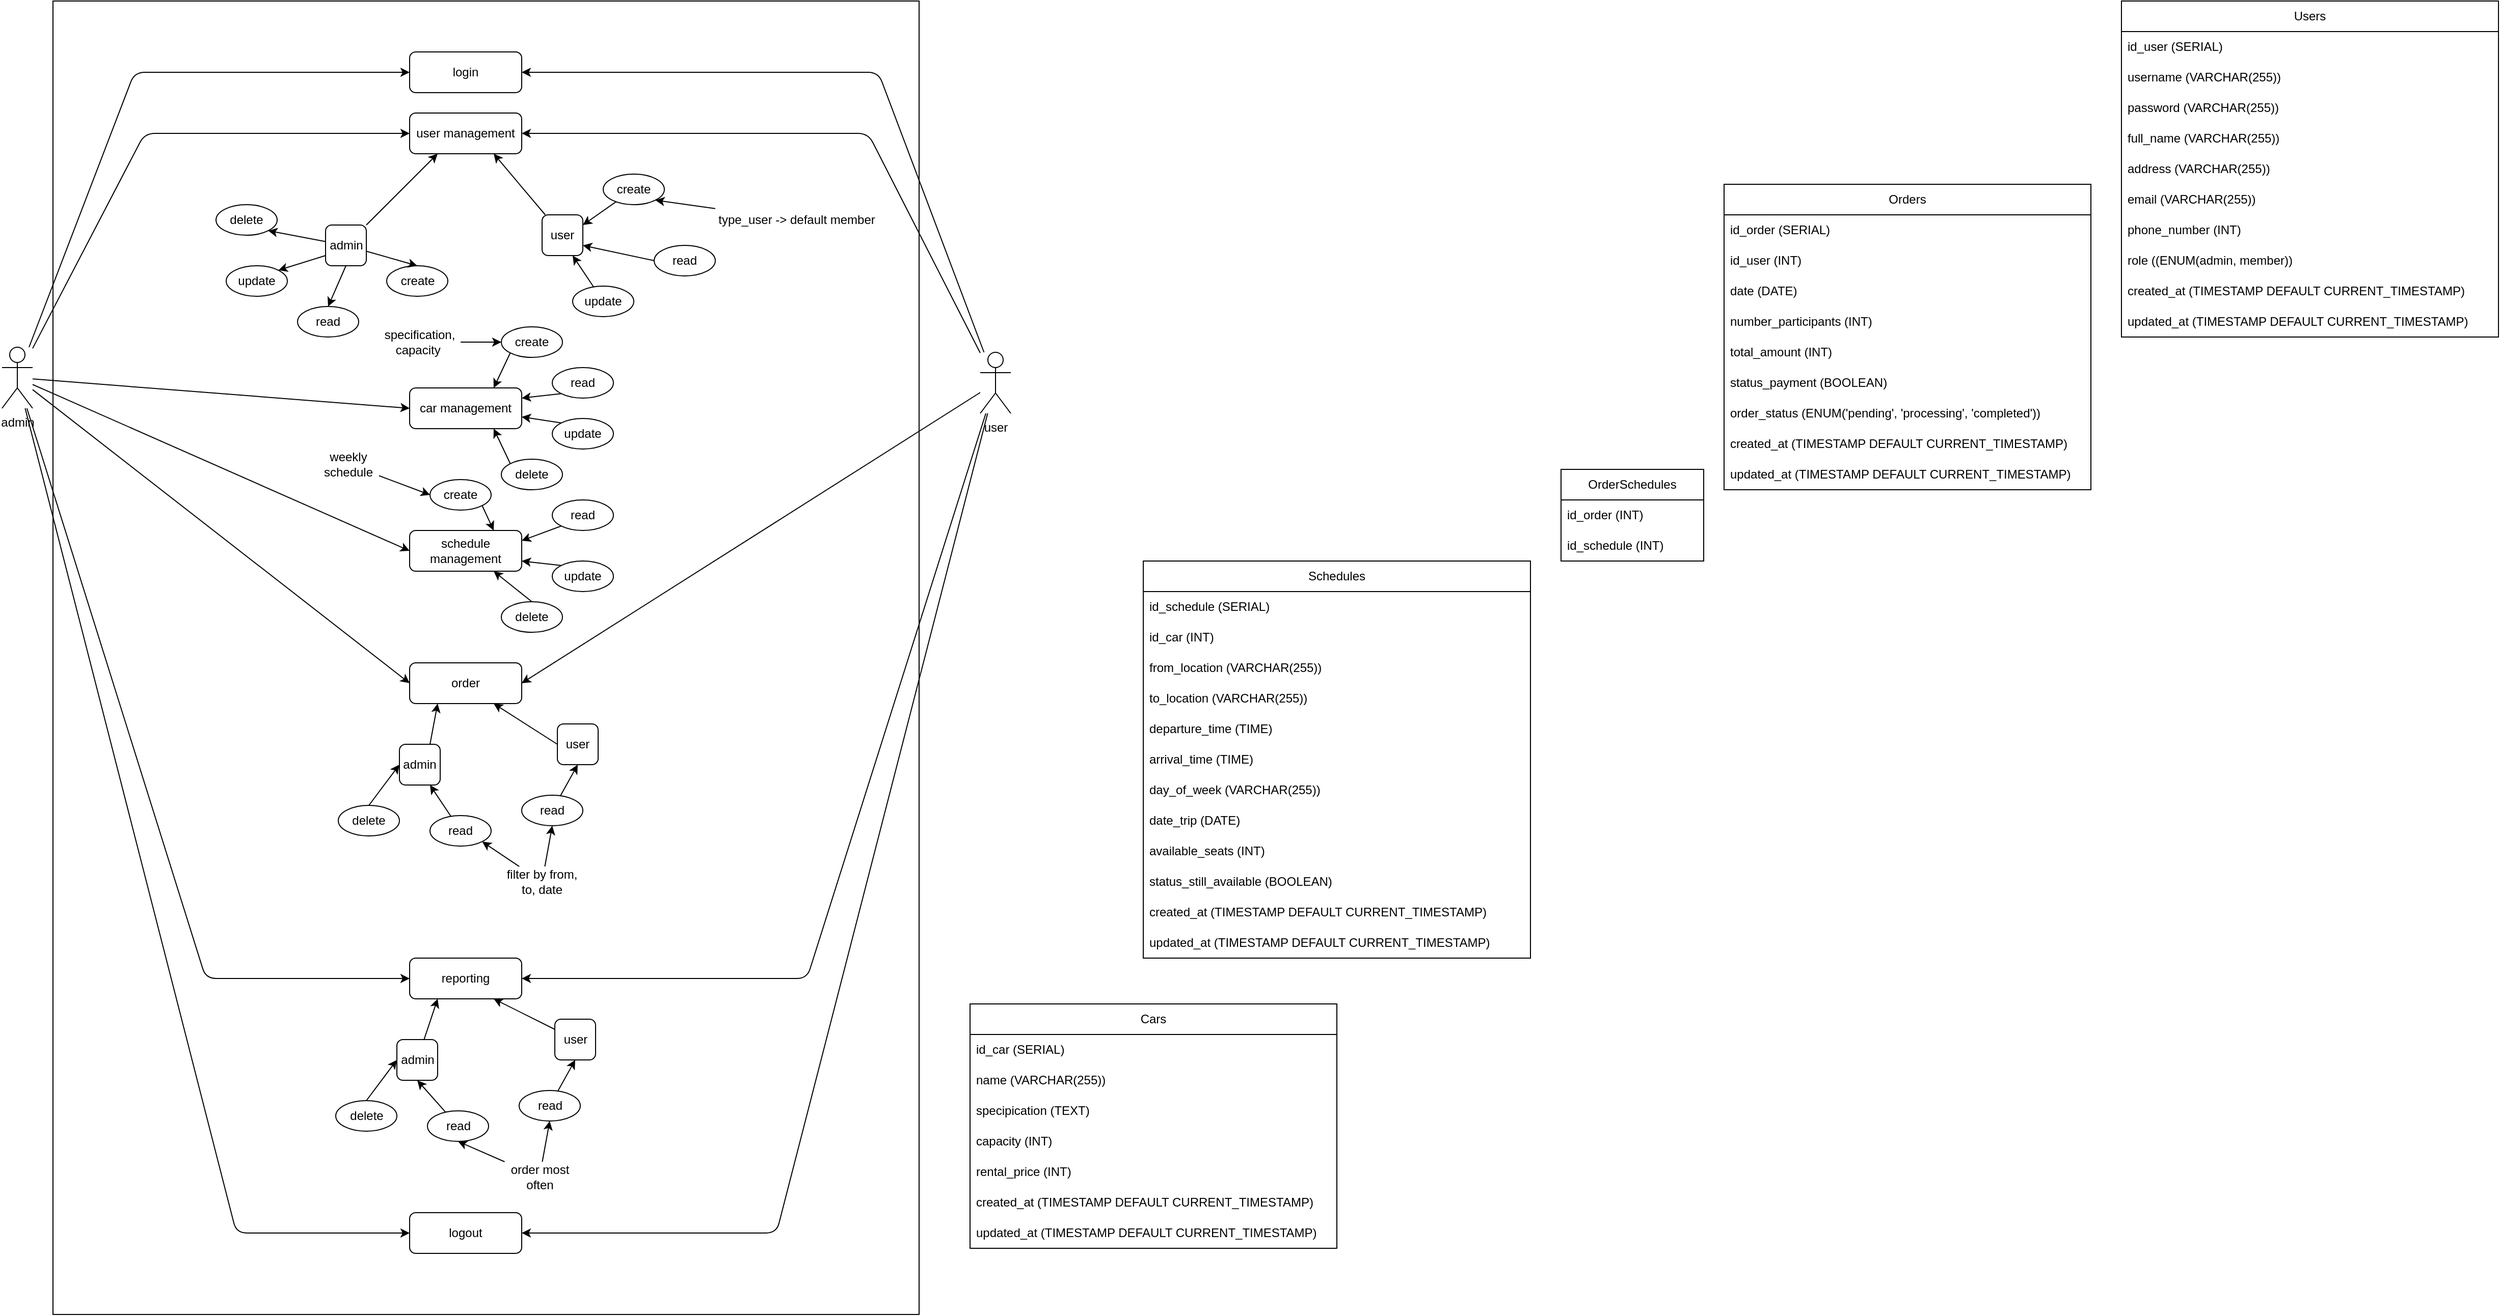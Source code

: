 <mxfile>
    <diagram id="LXMG-gYED9gNs9EiV-Px" name="Page-1">
        <mxGraphModel dx="3227" dy="257" grid="1" gridSize="10" guides="1" tooltips="1" connect="1" arrows="1" fold="1" page="1" pageScale="1" pageWidth="850" pageHeight="1100" math="0" shadow="0">
            <root>
                <mxCell id="0"/>
                <mxCell id="1" parent="0"/>
                <mxCell id="162" value="" style="rounded=0;whiteSpace=wrap;html=1;" parent="1" vertex="1">
                    <mxGeometry x="-750" y="1150" width="850" height="1290" as="geometry"/>
                </mxCell>
                <mxCell id="38" style="edgeStyle=none;html=1;entryX=0;entryY=0.5;entryDx=0;entryDy=0;" parent="1" source="4" target="7" edge="1">
                    <mxGeometry relative="1" as="geometry">
                        <Array as="points">
                            <mxPoint x="-670" y="1220"/>
                        </Array>
                    </mxGeometry>
                </mxCell>
                <mxCell id="40" style="edgeStyle=none;html=1;entryX=0;entryY=0.5;entryDx=0;entryDy=0;" parent="1" source="4" target="8" edge="1">
                    <mxGeometry relative="1" as="geometry">
                        <Array as="points">
                            <mxPoint x="-660" y="1280"/>
                        </Array>
                    </mxGeometry>
                </mxCell>
                <mxCell id="41" style="edgeStyle=none;html=1;entryX=0;entryY=0.5;entryDx=0;entryDy=0;" parent="1" source="4" target="9" edge="1">
                    <mxGeometry relative="1" as="geometry"/>
                </mxCell>
                <mxCell id="44" style="edgeStyle=none;html=1;entryX=0;entryY=0.5;entryDx=0;entryDy=0;" parent="1" source="4" target="10" edge="1">
                    <mxGeometry relative="1" as="geometry"/>
                </mxCell>
                <mxCell id="45" style="edgeStyle=none;html=1;entryX=0;entryY=0.5;entryDx=0;entryDy=0;" parent="1" source="4" target="11" edge="1">
                    <mxGeometry relative="1" as="geometry"/>
                </mxCell>
                <mxCell id="46" style="edgeStyle=none;html=1;entryX=0;entryY=0.5;entryDx=0;entryDy=0;" parent="1" source="4" target="12" edge="1">
                    <mxGeometry relative="1" as="geometry">
                        <Array as="points">
                            <mxPoint x="-600" y="2110"/>
                        </Array>
                    </mxGeometry>
                </mxCell>
                <mxCell id="47" style="edgeStyle=none;html=1;entryX=0;entryY=0.5;entryDx=0;entryDy=0;" parent="1" source="4" target="42" edge="1">
                    <mxGeometry relative="1" as="geometry">
                        <Array as="points">
                            <mxPoint x="-570" y="2360"/>
                        </Array>
                    </mxGeometry>
                </mxCell>
                <mxCell id="4" value="admin" style="shape=umlActor;verticalLabelPosition=bottom;verticalAlign=top;html=1;outlineConnect=0;" parent="1" vertex="1">
                    <mxGeometry x="-800" y="1490" width="30" height="60" as="geometry"/>
                </mxCell>
                <mxCell id="39" style="edgeStyle=none;html=1;entryX=1;entryY=0.5;entryDx=0;entryDy=0;" parent="1" source="5" target="7" edge="1">
                    <mxGeometry relative="1" as="geometry">
                        <Array as="points">
                            <mxPoint x="60" y="1220"/>
                            <mxPoint x="40" y="1220"/>
                        </Array>
                    </mxGeometry>
                </mxCell>
                <mxCell id="43" style="edgeStyle=none;html=1;entryX=1;entryY=0.5;entryDx=0;entryDy=0;" parent="1" source="5" target="42" edge="1">
                    <mxGeometry relative="1" as="geometry">
                        <Array as="points">
                            <mxPoint x="-40" y="2360"/>
                        </Array>
                    </mxGeometry>
                </mxCell>
                <mxCell id="48" style="edgeStyle=none;html=1;entryX=1;entryY=0.5;entryDx=0;entryDy=0;" parent="1" source="5" target="11" edge="1">
                    <mxGeometry relative="1" as="geometry"/>
                </mxCell>
                <mxCell id="92" style="edgeStyle=none;html=1;entryX=1;entryY=0.5;entryDx=0;entryDy=0;" parent="1" source="5" target="8" edge="1">
                    <mxGeometry relative="1" as="geometry">
                        <Array as="points">
                            <mxPoint x="50" y="1280"/>
                        </Array>
                    </mxGeometry>
                </mxCell>
                <mxCell id="105" style="edgeStyle=none;html=1;entryX=1;entryY=0.5;entryDx=0;entryDy=0;" parent="1" source="5" target="12" edge="1">
                    <mxGeometry relative="1" as="geometry">
                        <Array as="points">
                            <mxPoint x="-10" y="2110"/>
                        </Array>
                    </mxGeometry>
                </mxCell>
                <mxCell id="5" value="user" style="shape=umlActor;verticalLabelPosition=bottom;verticalAlign=top;html=1;outlineConnect=0;" parent="1" vertex="1">
                    <mxGeometry x="160" y="1495" width="30" height="60" as="geometry"/>
                </mxCell>
                <mxCell id="7" value="login" style="rounded=1;whiteSpace=wrap;html=1;" parent="1" vertex="1">
                    <mxGeometry x="-400" y="1200" width="110" height="40" as="geometry"/>
                </mxCell>
                <mxCell id="8" value="user management" style="rounded=1;whiteSpace=wrap;html=1;" parent="1" vertex="1">
                    <mxGeometry x="-400" y="1260" width="110" height="40" as="geometry"/>
                </mxCell>
                <mxCell id="9" value="car management" style="rounded=1;whiteSpace=wrap;html=1;" parent="1" vertex="1">
                    <mxGeometry x="-400" y="1530" width="110" height="40" as="geometry"/>
                </mxCell>
                <mxCell id="10" value="schedule management" style="rounded=1;whiteSpace=wrap;html=1;" parent="1" vertex="1">
                    <mxGeometry x="-400" y="1670" width="110" height="40" as="geometry"/>
                </mxCell>
                <mxCell id="11" value="order" style="rounded=1;whiteSpace=wrap;html=1;" parent="1" vertex="1">
                    <mxGeometry x="-400" y="1800" width="110" height="40" as="geometry"/>
                </mxCell>
                <mxCell id="12" value="reporting" style="rounded=1;whiteSpace=wrap;html=1;" parent="1" vertex="1">
                    <mxGeometry x="-400" y="2090" width="110" height="40" as="geometry"/>
                </mxCell>
                <mxCell id="16" value="create" style="ellipse;whiteSpace=wrap;html=1;" parent="1" vertex="1">
                    <mxGeometry x="-422.5" y="1410" width="60" height="30" as="geometry"/>
                </mxCell>
                <mxCell id="154" style="edgeStyle=none;html=1;exitX=0;exitY=0.5;exitDx=0;exitDy=0;entryX=1;entryY=0.75;entryDx=0;entryDy=0;" parent="1" source="20" target="75" edge="1">
                    <mxGeometry relative="1" as="geometry"/>
                </mxCell>
                <mxCell id="20" value="read" style="ellipse;whiteSpace=wrap;html=1;" parent="1" vertex="1">
                    <mxGeometry x="-160" y="1390" width="60" height="30" as="geometry"/>
                </mxCell>
                <mxCell id="155" style="edgeStyle=none;html=1;entryX=0.75;entryY=1;entryDx=0;entryDy=0;" parent="1" source="21" target="75" edge="1">
                    <mxGeometry relative="1" as="geometry"/>
                </mxCell>
                <mxCell id="21" value="update" style="ellipse;whiteSpace=wrap;html=1;" parent="1" vertex="1">
                    <mxGeometry x="-240" y="1430" width="60" height="30" as="geometry"/>
                </mxCell>
                <mxCell id="42" value="logout" style="rounded=1;whiteSpace=wrap;html=1;" parent="1" vertex="1">
                    <mxGeometry x="-400" y="2340" width="110" height="40" as="geometry"/>
                </mxCell>
                <mxCell id="54" style="edgeStyle=none;html=1;exitX=0;exitY=1;exitDx=0;exitDy=0;entryX=0.75;entryY=0;entryDx=0;entryDy=0;" parent="1" source="49" target="9" edge="1">
                    <mxGeometry relative="1" as="geometry"/>
                </mxCell>
                <mxCell id="49" value="create" style="ellipse;whiteSpace=wrap;html=1;" parent="1" vertex="1">
                    <mxGeometry x="-310" y="1470" width="60" height="30" as="geometry"/>
                </mxCell>
                <mxCell id="56" style="edgeStyle=none;html=1;exitX=0;exitY=1;exitDx=0;exitDy=0;entryX=1;entryY=0.25;entryDx=0;entryDy=0;" parent="1" source="50" target="9" edge="1">
                    <mxGeometry relative="1" as="geometry"/>
                </mxCell>
                <mxCell id="50" value="read" style="ellipse;whiteSpace=wrap;html=1;" parent="1" vertex="1">
                    <mxGeometry x="-260" y="1510" width="60" height="30" as="geometry"/>
                </mxCell>
                <mxCell id="57" style="edgeStyle=none;html=1;exitX=0;exitY=0;exitDx=0;exitDy=0;" parent="1" source="51" target="9" edge="1">
                    <mxGeometry relative="1" as="geometry"/>
                </mxCell>
                <mxCell id="51" value="update" style="ellipse;whiteSpace=wrap;html=1;" parent="1" vertex="1">
                    <mxGeometry x="-260" y="1560" width="60" height="30" as="geometry"/>
                </mxCell>
                <mxCell id="55" style="edgeStyle=none;html=1;exitX=0;exitY=0;exitDx=0;exitDy=0;entryX=0.75;entryY=1;entryDx=0;entryDy=0;" parent="1" source="52" target="9" edge="1">
                    <mxGeometry relative="1" as="geometry"/>
                </mxCell>
                <mxCell id="52" value="delete" style="ellipse;whiteSpace=wrap;html=1;" parent="1" vertex="1">
                    <mxGeometry x="-310" y="1600" width="60" height="30" as="geometry"/>
                </mxCell>
                <mxCell id="63" style="edgeStyle=none;html=1;exitX=1;exitY=1;exitDx=0;exitDy=0;entryX=0.75;entryY=0;entryDx=0;entryDy=0;" parent="1" source="59" target="10" edge="1">
                    <mxGeometry relative="1" as="geometry"/>
                </mxCell>
                <mxCell id="59" value="create" style="ellipse;whiteSpace=wrap;html=1;" parent="1" vertex="1">
                    <mxGeometry x="-380" y="1620" width="60" height="30" as="geometry"/>
                </mxCell>
                <mxCell id="64" style="edgeStyle=none;html=1;exitX=0;exitY=1;exitDx=0;exitDy=0;entryX=1;entryY=0.25;entryDx=0;entryDy=0;" parent="1" source="60" target="10" edge="1">
                    <mxGeometry relative="1" as="geometry"/>
                </mxCell>
                <mxCell id="60" value="read" style="ellipse;whiteSpace=wrap;html=1;" parent="1" vertex="1">
                    <mxGeometry x="-260" y="1640" width="60" height="30" as="geometry"/>
                </mxCell>
                <mxCell id="65" style="edgeStyle=none;html=1;exitX=0;exitY=0;exitDx=0;exitDy=0;entryX=1;entryY=0.75;entryDx=0;entryDy=0;" parent="1" source="61" target="10" edge="1">
                    <mxGeometry relative="1" as="geometry"/>
                </mxCell>
                <mxCell id="61" value="update" style="ellipse;whiteSpace=wrap;html=1;" parent="1" vertex="1">
                    <mxGeometry x="-260" y="1700" width="60" height="30" as="geometry"/>
                </mxCell>
                <mxCell id="66" style="edgeStyle=none;html=1;exitX=0.5;exitY=0;exitDx=0;exitDy=0;entryX=0.75;entryY=1;entryDx=0;entryDy=0;" parent="1" source="62" target="10" edge="1">
                    <mxGeometry relative="1" as="geometry"/>
                </mxCell>
                <mxCell id="62" value="delete" style="ellipse;whiteSpace=wrap;html=1;" parent="1" vertex="1">
                    <mxGeometry x="-310" y="1740" width="60" height="30" as="geometry"/>
                </mxCell>
                <mxCell id="122" style="edgeStyle=none;html=1;entryX=0.75;entryY=1;entryDx=0;entryDy=0;" parent="1" source="68" target="117" edge="1">
                    <mxGeometry relative="1" as="geometry"/>
                </mxCell>
                <mxCell id="68" value="read" style="ellipse;whiteSpace=wrap;html=1;" parent="1" vertex="1">
                    <mxGeometry x="-380" y="1950" width="60" height="30" as="geometry"/>
                </mxCell>
                <mxCell id="123" style="edgeStyle=none;html=1;exitX=0.5;exitY=0;exitDx=0;exitDy=0;entryX=0;entryY=0.5;entryDx=0;entryDy=0;" parent="1" source="70" target="117" edge="1">
                    <mxGeometry relative="1" as="geometry"/>
                </mxCell>
                <mxCell id="70" value="delete" style="ellipse;whiteSpace=wrap;html=1;" parent="1" vertex="1">
                    <mxGeometry x="-470" y="1940" width="60" height="30" as="geometry"/>
                </mxCell>
                <mxCell id="152" style="edgeStyle=none;html=1;entryX=0.75;entryY=1;entryDx=0;entryDy=0;" parent="1" source="75" target="8" edge="1">
                    <mxGeometry relative="1" as="geometry"/>
                </mxCell>
                <mxCell id="75" value="user" style="rounded=1;whiteSpace=wrap;html=1;" parent="1" vertex="1">
                    <mxGeometry x="-270" y="1360" width="40" height="40" as="geometry"/>
                </mxCell>
                <mxCell id="157" style="edgeStyle=none;html=1;entryX=0.25;entryY=1;entryDx=0;entryDy=0;" parent="1" source="78" target="8" edge="1">
                    <mxGeometry relative="1" as="geometry"/>
                </mxCell>
                <mxCell id="158" style="edgeStyle=none;html=1;entryX=1;entryY=1;entryDx=0;entryDy=0;" parent="1" source="78" target="84" edge="1">
                    <mxGeometry relative="1" as="geometry"/>
                </mxCell>
                <mxCell id="159" style="edgeStyle=none;html=1;exitX=0;exitY=0.75;exitDx=0;exitDy=0;entryX=1;entryY=0;entryDx=0;entryDy=0;" parent="1" source="78" target="83" edge="1">
                    <mxGeometry relative="1" as="geometry"/>
                </mxCell>
                <mxCell id="160" style="edgeStyle=none;html=1;exitX=0.5;exitY=1;exitDx=0;exitDy=0;entryX=0.5;entryY=0;entryDx=0;entryDy=0;" parent="1" source="78" target="82" edge="1">
                    <mxGeometry relative="1" as="geometry"/>
                </mxCell>
                <mxCell id="161" style="edgeStyle=none;html=1;entryX=0.5;entryY=0;entryDx=0;entryDy=0;" parent="1" source="78" target="16" edge="1">
                    <mxGeometry relative="1" as="geometry"/>
                </mxCell>
                <mxCell id="78" value="admin" style="rounded=1;whiteSpace=wrap;html=1;" parent="1" vertex="1">
                    <mxGeometry x="-482.5" y="1370" width="40" height="40" as="geometry"/>
                </mxCell>
                <mxCell id="82" value="read" style="ellipse;whiteSpace=wrap;html=1;" parent="1" vertex="1">
                    <mxGeometry x="-510" y="1450" width="60" height="30" as="geometry"/>
                </mxCell>
                <mxCell id="83" value="update" style="ellipse;whiteSpace=wrap;html=1;" parent="1" vertex="1">
                    <mxGeometry x="-580" y="1410" width="60" height="30" as="geometry"/>
                </mxCell>
                <mxCell id="84" value="delete" style="ellipse;whiteSpace=wrap;html=1;" parent="1" vertex="1">
                    <mxGeometry x="-590" y="1350" width="60" height="30" as="geometry"/>
                </mxCell>
                <mxCell id="113" style="edgeStyle=none;html=1;entryX=0;entryY=0.5;entryDx=0;entryDy=0;" parent="1" source="112" target="49" edge="1">
                    <mxGeometry relative="1" as="geometry"/>
                </mxCell>
                <mxCell id="112" value="specification, capacity&amp;nbsp;" style="text;html=1;strokeColor=none;fillColor=none;align=center;verticalAlign=middle;whiteSpace=wrap;rounded=0;" parent="1" vertex="1">
                    <mxGeometry x="-430" y="1470" width="80" height="30" as="geometry"/>
                </mxCell>
                <mxCell id="115" style="edgeStyle=none;html=1;entryX=0;entryY=0.5;entryDx=0;entryDy=0;" parent="1" source="114" target="59" edge="1">
                    <mxGeometry relative="1" as="geometry"/>
                </mxCell>
                <mxCell id="114" value="weekly schedule" style="text;html=1;strokeColor=none;fillColor=none;align=center;verticalAlign=middle;whiteSpace=wrap;rounded=0;" parent="1" vertex="1">
                    <mxGeometry x="-490" y="1590" width="60" height="30" as="geometry"/>
                </mxCell>
                <mxCell id="119" style="edgeStyle=none;html=1;exitX=0;exitY=0.5;exitDx=0;exitDy=0;entryX=0.75;entryY=1;entryDx=0;entryDy=0;" parent="1" source="116" target="11" edge="1">
                    <mxGeometry relative="1" as="geometry"/>
                </mxCell>
                <mxCell id="116" value="user" style="rounded=1;whiteSpace=wrap;html=1;" parent="1" vertex="1">
                    <mxGeometry x="-255" y="1860" width="40" height="40" as="geometry"/>
                </mxCell>
                <mxCell id="118" style="edgeStyle=none;html=1;exitX=0.75;exitY=0;exitDx=0;exitDy=0;entryX=0.25;entryY=1;entryDx=0;entryDy=0;" parent="1" source="117" target="11" edge="1">
                    <mxGeometry relative="1" as="geometry"/>
                </mxCell>
                <mxCell id="117" value="admin" style="rounded=1;whiteSpace=wrap;html=1;" parent="1" vertex="1">
                    <mxGeometry x="-410" y="1880" width="40" height="40" as="geometry"/>
                </mxCell>
                <mxCell id="121" style="edgeStyle=none;html=1;entryX=0.5;entryY=1;entryDx=0;entryDy=0;" parent="1" source="120" target="116" edge="1">
                    <mxGeometry relative="1" as="geometry"/>
                </mxCell>
                <mxCell id="120" value="read" style="ellipse;whiteSpace=wrap;html=1;" parent="1" vertex="1">
                    <mxGeometry x="-290" y="1930" width="60" height="30" as="geometry"/>
                </mxCell>
                <mxCell id="126" style="edgeStyle=none;html=1;entryX=0.5;entryY=1;entryDx=0;entryDy=0;" parent="1" source="124" target="120" edge="1">
                    <mxGeometry relative="1" as="geometry"/>
                </mxCell>
                <mxCell id="127" style="edgeStyle=none;html=1;entryX=1;entryY=1;entryDx=0;entryDy=0;" parent="1" source="124" target="68" edge="1">
                    <mxGeometry relative="1" as="geometry"/>
                </mxCell>
                <mxCell id="124" value="filter by from, to, date" style="text;html=1;strokeColor=none;fillColor=none;align=center;verticalAlign=middle;whiteSpace=wrap;rounded=0;" parent="1" vertex="1">
                    <mxGeometry x="-310" y="2000" width="80" height="30" as="geometry"/>
                </mxCell>
                <mxCell id="147" style="edgeStyle=none;html=1;entryX=0.5;entryY=1;entryDx=0;entryDy=0;" parent="1" source="135" target="138" edge="1">
                    <mxGeometry relative="1" as="geometry"/>
                </mxCell>
                <mxCell id="135" value="read" style="ellipse;whiteSpace=wrap;html=1;" parent="1" vertex="1">
                    <mxGeometry x="-382.5" y="2240" width="60" height="30" as="geometry"/>
                </mxCell>
                <mxCell id="146" style="edgeStyle=none;html=1;exitX=0.5;exitY=0;exitDx=0;exitDy=0;entryX=0;entryY=0.5;entryDx=0;entryDy=0;" parent="1" source="136" target="138" edge="1">
                    <mxGeometry relative="1" as="geometry"/>
                </mxCell>
                <mxCell id="136" value="delete" style="ellipse;whiteSpace=wrap;html=1;" parent="1" vertex="1">
                    <mxGeometry x="-472.5" y="2230" width="60" height="30" as="geometry"/>
                </mxCell>
                <mxCell id="142" style="edgeStyle=none;html=1;entryX=0.75;entryY=1;entryDx=0;entryDy=0;" parent="1" source="137" target="12" edge="1">
                    <mxGeometry relative="1" as="geometry"/>
                </mxCell>
                <mxCell id="137" value="user" style="rounded=1;whiteSpace=wrap;html=1;" parent="1" vertex="1">
                    <mxGeometry x="-257.5" y="2150" width="40" height="40" as="geometry"/>
                </mxCell>
                <mxCell id="141" style="edgeStyle=none;html=1;entryX=0.25;entryY=1;entryDx=0;entryDy=0;" parent="1" source="138" target="12" edge="1">
                    <mxGeometry relative="1" as="geometry"/>
                </mxCell>
                <mxCell id="138" value="admin" style="rounded=1;whiteSpace=wrap;html=1;" parent="1" vertex="1">
                    <mxGeometry x="-412.5" y="2170" width="40" height="40" as="geometry"/>
                </mxCell>
                <mxCell id="143" style="edgeStyle=none;html=1;entryX=0.5;entryY=1;entryDx=0;entryDy=0;" parent="1" source="139" target="137" edge="1">
                    <mxGeometry relative="1" as="geometry"/>
                </mxCell>
                <mxCell id="139" value="read" style="ellipse;whiteSpace=wrap;html=1;" parent="1" vertex="1">
                    <mxGeometry x="-292.5" y="2220" width="60" height="30" as="geometry"/>
                </mxCell>
                <mxCell id="144" style="edgeStyle=none;html=1;entryX=0.5;entryY=1;entryDx=0;entryDy=0;" parent="1" source="140" target="139" edge="1">
                    <mxGeometry relative="1" as="geometry"/>
                </mxCell>
                <mxCell id="145" style="edgeStyle=none;html=1;entryX=0.5;entryY=1;entryDx=0;entryDy=0;" parent="1" source="140" target="135" edge="1">
                    <mxGeometry relative="1" as="geometry"/>
                </mxCell>
                <mxCell id="140" value="order most often" style="text;html=1;strokeColor=none;fillColor=none;align=center;verticalAlign=middle;whiteSpace=wrap;rounded=0;" parent="1" vertex="1">
                    <mxGeometry x="-312.5" y="2290" width="80" height="30" as="geometry"/>
                </mxCell>
                <mxCell id="153" style="edgeStyle=none;html=1;entryX=1;entryY=0.25;entryDx=0;entryDy=0;" parent="1" source="148" target="75" edge="1">
                    <mxGeometry relative="1" as="geometry"/>
                </mxCell>
                <mxCell id="148" value="create" style="ellipse;whiteSpace=wrap;html=1;" parent="1" vertex="1">
                    <mxGeometry x="-210" y="1320" width="60" height="30" as="geometry"/>
                </mxCell>
                <mxCell id="156" style="edgeStyle=none;html=1;entryX=1;entryY=1;entryDx=0;entryDy=0;" parent="1" source="149" target="148" edge="1">
                    <mxGeometry relative="1" as="geometry"/>
                </mxCell>
                <mxCell id="149" value="type_user -&amp;gt; default member" style="text;html=1;strokeColor=none;fillColor=none;align=center;verticalAlign=middle;whiteSpace=wrap;rounded=0;" parent="1" vertex="1">
                    <mxGeometry x="-100" y="1350" width="160" height="30" as="geometry"/>
                </mxCell>
                <mxCell id="163" value="Users" style="swimlane;fontStyle=0;childLayout=stackLayout;horizontal=1;startSize=30;horizontalStack=0;resizeParent=1;resizeParentMax=0;resizeLast=0;collapsible=1;marginBottom=0;whiteSpace=wrap;html=1;" parent="1" vertex="1">
                    <mxGeometry x="1280" y="1150" width="370" height="330" as="geometry"/>
                </mxCell>
                <mxCell id="164" value="id_user (SERIAL)" style="text;strokeColor=none;fillColor=none;align=left;verticalAlign=middle;spacingLeft=4;spacingRight=4;overflow=hidden;points=[[0,0.5],[1,0.5]];portConstraint=eastwest;rotatable=0;whiteSpace=wrap;html=1;" parent="163" vertex="1">
                    <mxGeometry y="30" width="370" height="30" as="geometry"/>
                </mxCell>
                <mxCell id="165" value="username (VARCHAR(255))" style="text;strokeColor=none;fillColor=none;align=left;verticalAlign=middle;spacingLeft=4;spacingRight=4;overflow=hidden;points=[[0,0.5],[1,0.5]];portConstraint=eastwest;rotatable=0;whiteSpace=wrap;html=1;" parent="163" vertex="1">
                    <mxGeometry y="60" width="370" height="30" as="geometry"/>
                </mxCell>
                <mxCell id="166" value="password (VARCHAR(255))" style="text;strokeColor=none;fillColor=none;align=left;verticalAlign=middle;spacingLeft=4;spacingRight=4;overflow=hidden;points=[[0,0.5],[1,0.5]];portConstraint=eastwest;rotatable=0;whiteSpace=wrap;html=1;" parent="163" vertex="1">
                    <mxGeometry y="90" width="370" height="30" as="geometry"/>
                </mxCell>
                <mxCell id="187" value="full_name (VARCHAR(255))" style="text;strokeColor=none;fillColor=none;align=left;verticalAlign=middle;spacingLeft=4;spacingRight=4;overflow=hidden;points=[[0,0.5],[1,0.5]];portConstraint=eastwest;rotatable=0;whiteSpace=wrap;html=1;" parent="163" vertex="1">
                    <mxGeometry y="120" width="370" height="30" as="geometry"/>
                </mxCell>
                <mxCell id="188" value="address (VARCHAR(255))" style="text;strokeColor=none;fillColor=none;align=left;verticalAlign=middle;spacingLeft=4;spacingRight=4;overflow=hidden;points=[[0,0.5],[1,0.5]];portConstraint=eastwest;rotatable=0;whiteSpace=wrap;html=1;" parent="163" vertex="1">
                    <mxGeometry y="150" width="370" height="30" as="geometry"/>
                </mxCell>
                <mxCell id="195" value="email (VARCHAR(255))" style="text;strokeColor=none;fillColor=none;align=left;verticalAlign=middle;spacingLeft=4;spacingRight=4;overflow=hidden;points=[[0,0.5],[1,0.5]];portConstraint=eastwest;rotatable=0;whiteSpace=wrap;html=1;" parent="163" vertex="1">
                    <mxGeometry y="180" width="370" height="30" as="geometry"/>
                </mxCell>
                <mxCell id="189" value="phone_number (INT)" style="text;strokeColor=none;fillColor=none;align=left;verticalAlign=middle;spacingLeft=4;spacingRight=4;overflow=hidden;points=[[0,0.5],[1,0.5]];portConstraint=eastwest;rotatable=0;whiteSpace=wrap;html=1;" parent="163" vertex="1">
                    <mxGeometry y="210" width="370" height="30" as="geometry"/>
                </mxCell>
                <mxCell id="168" value="role ((ENUM(admin, member))" style="text;strokeColor=none;fillColor=none;align=left;verticalAlign=middle;spacingLeft=4;spacingRight=4;overflow=hidden;points=[[0,0.5],[1,0.5]];portConstraint=eastwest;rotatable=0;whiteSpace=wrap;html=1;" parent="163" vertex="1">
                    <mxGeometry y="240" width="370" height="30" as="geometry"/>
                </mxCell>
                <mxCell id="196" value="created_at (TIMESTAMP DEFAULT CURRENT_TIMESTAMP)" style="text;strokeColor=none;fillColor=none;align=left;verticalAlign=middle;spacingLeft=4;spacingRight=4;overflow=hidden;points=[[0,0.5],[1,0.5]];portConstraint=eastwest;rotatable=0;whiteSpace=wrap;html=1;" parent="163" vertex="1">
                    <mxGeometry y="270" width="370" height="30" as="geometry"/>
                </mxCell>
                <mxCell id="206" value="updated_at (TIMESTAMP DEFAULT CURRENT_TIMESTAMP)" style="text;strokeColor=none;fillColor=none;align=left;verticalAlign=middle;spacingLeft=4;spacingRight=4;overflow=hidden;points=[[0,0.5],[1,0.5]];portConstraint=eastwest;rotatable=0;whiteSpace=wrap;html=1;" parent="163" vertex="1">
                    <mxGeometry y="300" width="370" height="30" as="geometry"/>
                </mxCell>
                <mxCell id="169" value="Cars" style="swimlane;fontStyle=0;childLayout=stackLayout;horizontal=1;startSize=30;horizontalStack=0;resizeParent=1;resizeParentMax=0;resizeLast=0;collapsible=1;marginBottom=0;whiteSpace=wrap;html=1;" parent="1" vertex="1">
                    <mxGeometry x="150" y="2135" width="360" height="240" as="geometry"/>
                </mxCell>
                <mxCell id="170" value="id_car (SERIAL)" style="text;strokeColor=none;fillColor=none;align=left;verticalAlign=middle;spacingLeft=4;spacingRight=4;overflow=hidden;points=[[0,0.5],[1,0.5]];portConstraint=eastwest;rotatable=0;whiteSpace=wrap;html=1;" parent="169" vertex="1">
                    <mxGeometry y="30" width="360" height="30" as="geometry"/>
                </mxCell>
                <mxCell id="171" value="name (VARCHAR(255))" style="text;strokeColor=none;fillColor=none;align=left;verticalAlign=middle;spacingLeft=4;spacingRight=4;overflow=hidden;points=[[0,0.5],[1,0.5]];portConstraint=eastwest;rotatable=0;whiteSpace=wrap;html=1;" parent="169" vertex="1">
                    <mxGeometry y="60" width="360" height="30" as="geometry"/>
                </mxCell>
                <mxCell id="172" value="specipication (TEXT)" style="text;strokeColor=none;fillColor=none;align=left;verticalAlign=middle;spacingLeft=4;spacingRight=4;overflow=hidden;points=[[0,0.5],[1,0.5]];portConstraint=eastwest;rotatable=0;whiteSpace=wrap;html=1;" parent="169" vertex="1">
                    <mxGeometry y="90" width="360" height="30" as="geometry"/>
                </mxCell>
                <mxCell id="173" value="capacity (INT)" style="text;strokeColor=none;fillColor=none;align=left;verticalAlign=middle;spacingLeft=4;spacingRight=4;overflow=hidden;points=[[0,0.5],[1,0.5]];portConstraint=eastwest;rotatable=0;whiteSpace=wrap;html=1;" parent="169" vertex="1">
                    <mxGeometry y="120" width="360" height="30" as="geometry"/>
                </mxCell>
                <mxCell id="190" value="rental_price (INT)" style="text;strokeColor=none;fillColor=none;align=left;verticalAlign=middle;spacingLeft=4;spacingRight=4;overflow=hidden;points=[[0,0.5],[1,0.5]];portConstraint=eastwest;rotatable=0;whiteSpace=wrap;html=1;" parent="169" vertex="1">
                    <mxGeometry y="150" width="360" height="30" as="geometry"/>
                </mxCell>
                <mxCell id="204" value="created_at (TIMESTAMP DEFAULT CURRENT_TIMESTAMP)" style="text;strokeColor=none;fillColor=none;align=left;verticalAlign=middle;spacingLeft=4;spacingRight=4;overflow=hidden;points=[[0,0.5],[1,0.5]];portConstraint=eastwest;rotatable=0;whiteSpace=wrap;html=1;" parent="169" vertex="1">
                    <mxGeometry y="180" width="360" height="30" as="geometry"/>
                </mxCell>
                <mxCell id="205" value="updated_at (TIMESTAMP DEFAULT CURRENT_TIMESTAMP)" style="text;strokeColor=none;fillColor=none;align=left;verticalAlign=middle;spacingLeft=4;spacingRight=4;overflow=hidden;points=[[0,0.5],[1,0.5]];portConstraint=eastwest;rotatable=0;whiteSpace=wrap;html=1;" parent="169" vertex="1">
                    <mxGeometry y="210" width="360" height="30" as="geometry"/>
                </mxCell>
                <mxCell id="174" value="Schedules" style="swimlane;fontStyle=0;childLayout=stackLayout;horizontal=1;startSize=30;horizontalStack=0;resizeParent=1;resizeParentMax=0;resizeLast=0;collapsible=1;marginBottom=0;whiteSpace=wrap;html=1;" parent="1" vertex="1">
                    <mxGeometry x="320" y="1700" width="380" height="390" as="geometry"/>
                </mxCell>
                <mxCell id="175" value="id_schedule (SERIAL)" style="text;strokeColor=none;fillColor=none;align=left;verticalAlign=middle;spacingLeft=4;spacingRight=4;overflow=hidden;points=[[0,0.5],[1,0.5]];portConstraint=eastwest;rotatable=0;whiteSpace=wrap;html=1;" parent="174" vertex="1">
                    <mxGeometry y="30" width="380" height="30" as="geometry"/>
                </mxCell>
                <mxCell id="176" value="id_car (INT)" style="text;strokeColor=none;fillColor=none;align=left;verticalAlign=middle;spacingLeft=4;spacingRight=4;overflow=hidden;points=[[0,0.5],[1,0.5]];portConstraint=eastwest;rotatable=0;whiteSpace=wrap;html=1;" parent="174" vertex="1">
                    <mxGeometry y="60" width="380" height="30" as="geometry"/>
                </mxCell>
                <mxCell id="177" value="from_location (VARCHAR(255))" style="text;strokeColor=none;fillColor=none;align=left;verticalAlign=middle;spacingLeft=4;spacingRight=4;overflow=hidden;points=[[0,0.5],[1,0.5]];portConstraint=eastwest;rotatable=0;whiteSpace=wrap;html=1;" parent="174" vertex="1">
                    <mxGeometry y="90" width="380" height="30" as="geometry"/>
                </mxCell>
                <mxCell id="178" value="to_location (VARCHAR(255))" style="text;strokeColor=none;fillColor=none;align=left;verticalAlign=middle;spacingLeft=4;spacingRight=4;overflow=hidden;points=[[0,0.5],[1,0.5]];portConstraint=eastwest;rotatable=0;whiteSpace=wrap;html=1;" parent="174" vertex="1">
                    <mxGeometry y="120" width="380" height="30" as="geometry"/>
                </mxCell>
                <mxCell id="179" value="departure_time (TIME)" style="text;strokeColor=none;fillColor=none;align=left;verticalAlign=middle;spacingLeft=4;spacingRight=4;overflow=hidden;points=[[0,0.5],[1,0.5]];portConstraint=eastwest;rotatable=0;whiteSpace=wrap;html=1;" parent="174" vertex="1">
                    <mxGeometry y="150" width="380" height="30" as="geometry"/>
                </mxCell>
                <mxCell id="180" value="arrival_time (TIME)" style="text;strokeColor=none;fillColor=none;align=left;verticalAlign=middle;spacingLeft=4;spacingRight=4;overflow=hidden;points=[[0,0.5],[1,0.5]];portConstraint=eastwest;rotatable=0;whiteSpace=wrap;html=1;" parent="174" vertex="1">
                    <mxGeometry y="180" width="380" height="30" as="geometry"/>
                </mxCell>
                <mxCell id="181" value="day_of_week (VARCHAR(255))" style="text;strokeColor=none;fillColor=none;align=left;verticalAlign=middle;spacingLeft=4;spacingRight=4;overflow=hidden;points=[[0,0.5],[1,0.5]];portConstraint=eastwest;rotatable=0;whiteSpace=wrap;html=1;" parent="174" vertex="1">
                    <mxGeometry y="210" width="380" height="30" as="geometry"/>
                </mxCell>
                <mxCell id="193" value="date_trip (DATE)" style="text;strokeColor=none;fillColor=none;align=left;verticalAlign=middle;spacingLeft=4;spacingRight=4;overflow=hidden;points=[[0,0.5],[1,0.5]];portConstraint=eastwest;rotatable=0;whiteSpace=wrap;html=1;" parent="174" vertex="1">
                    <mxGeometry y="240" width="380" height="30" as="geometry"/>
                </mxCell>
                <mxCell id="199" value="available_seats (INT)" style="text;strokeColor=none;fillColor=none;align=left;verticalAlign=middle;spacingLeft=4;spacingRight=4;overflow=hidden;points=[[0,0.5],[1,0.5]];portConstraint=eastwest;rotatable=0;whiteSpace=wrap;html=1;" parent="174" vertex="1">
                    <mxGeometry y="270" width="380" height="30" as="geometry"/>
                </mxCell>
                <mxCell id="191" value="status_still_available (BOOLEAN)" style="text;strokeColor=none;fillColor=none;align=left;verticalAlign=middle;spacingLeft=4;spacingRight=4;overflow=hidden;points=[[0,0.5],[1,0.5]];portConstraint=eastwest;rotatable=0;whiteSpace=wrap;html=1;" parent="174" vertex="1">
                    <mxGeometry y="300" width="380" height="30" as="geometry"/>
                </mxCell>
                <mxCell id="207" value="created_at (TIMESTAMP DEFAULT CURRENT_TIMESTAMP)" style="text;strokeColor=none;fillColor=none;align=left;verticalAlign=middle;spacingLeft=4;spacingRight=4;overflow=hidden;points=[[0,0.5],[1,0.5]];portConstraint=eastwest;rotatable=0;whiteSpace=wrap;html=1;" parent="174" vertex="1">
                    <mxGeometry y="330" width="380" height="30" as="geometry"/>
                </mxCell>
                <mxCell id="208" value="updated_at (TIMESTAMP DEFAULT CURRENT_TIMESTAMP)" style="text;strokeColor=none;fillColor=none;align=left;verticalAlign=middle;spacingLeft=4;spacingRight=4;overflow=hidden;points=[[0,0.5],[1,0.5]];portConstraint=eastwest;rotatable=0;whiteSpace=wrap;html=1;" parent="174" vertex="1">
                    <mxGeometry y="360" width="380" height="30" as="geometry"/>
                </mxCell>
                <mxCell id="182" value="Orders" style="swimlane;fontStyle=0;childLayout=stackLayout;horizontal=1;startSize=30;horizontalStack=0;resizeParent=1;resizeParentMax=0;resizeLast=0;collapsible=1;marginBottom=0;whiteSpace=wrap;html=1;" parent="1" vertex="1">
                    <mxGeometry x="890" y="1330" width="360" height="300" as="geometry"/>
                </mxCell>
                <mxCell id="183" value="id_order (SERIAL)" style="text;strokeColor=none;fillColor=none;align=left;verticalAlign=middle;spacingLeft=4;spacingRight=4;overflow=hidden;points=[[0,0.5],[1,0.5]];portConstraint=eastwest;rotatable=0;whiteSpace=wrap;html=1;" parent="182" vertex="1">
                    <mxGeometry y="30" width="360" height="30" as="geometry"/>
                </mxCell>
                <mxCell id="184" value="id_user (INT)" style="text;strokeColor=none;fillColor=none;align=left;verticalAlign=middle;spacingLeft=4;spacingRight=4;overflow=hidden;points=[[0,0.5],[1,0.5]];portConstraint=eastwest;rotatable=0;whiteSpace=wrap;html=1;" parent="182" vertex="1">
                    <mxGeometry y="60" width="360" height="30" as="geometry"/>
                </mxCell>
                <mxCell id="186" value="date (DATE)" style="text;strokeColor=none;fillColor=none;align=left;verticalAlign=middle;spacingLeft=4;spacingRight=4;overflow=hidden;points=[[0,0.5],[1,0.5]];portConstraint=eastwest;rotatable=0;whiteSpace=wrap;html=1;" parent="182" vertex="1">
                    <mxGeometry y="90" width="360" height="30" as="geometry"/>
                </mxCell>
                <mxCell id="194" value="number_participants (INT)" style="text;strokeColor=none;fillColor=none;align=left;verticalAlign=middle;spacingLeft=4;spacingRight=4;overflow=hidden;points=[[0,0.5],[1,0.5]];portConstraint=eastwest;rotatable=0;whiteSpace=wrap;html=1;" parent="182" vertex="1">
                    <mxGeometry y="120" width="360" height="30" as="geometry"/>
                </mxCell>
                <mxCell id="197" value="total_amount (INT)" style="text;strokeColor=none;fillColor=none;align=left;verticalAlign=middle;spacingLeft=4;spacingRight=4;overflow=hidden;points=[[0,0.5],[1,0.5]];portConstraint=eastwest;rotatable=0;whiteSpace=wrap;html=1;" parent="182" vertex="1">
                    <mxGeometry y="150" width="360" height="30" as="geometry"/>
                </mxCell>
                <mxCell id="192" value="status_payment (BOOLEAN)" style="text;strokeColor=none;fillColor=none;align=left;verticalAlign=middle;spacingLeft=4;spacingRight=4;overflow=hidden;points=[[0,0.5],[1,0.5]];portConstraint=eastwest;rotatable=0;whiteSpace=wrap;html=1;" parent="182" vertex="1">
                    <mxGeometry y="180" width="360" height="30" as="geometry"/>
                </mxCell>
                <mxCell id="198" value="order_status (ENUM('pending', 'processing', 'completed'))" style="text;strokeColor=none;fillColor=none;align=left;verticalAlign=middle;spacingLeft=4;spacingRight=4;overflow=hidden;points=[[0,0.5],[1,0.5]];portConstraint=eastwest;rotatable=0;whiteSpace=wrap;html=1;" parent="182" vertex="1">
                    <mxGeometry y="210" width="360" height="30" as="geometry"/>
                </mxCell>
                <mxCell id="209" value="created_at (TIMESTAMP DEFAULT CURRENT_TIMESTAMP)" style="text;strokeColor=none;fillColor=none;align=left;verticalAlign=middle;spacingLeft=4;spacingRight=4;overflow=hidden;points=[[0,0.5],[1,0.5]];portConstraint=eastwest;rotatable=0;whiteSpace=wrap;html=1;" parent="182" vertex="1">
                    <mxGeometry y="240" width="360" height="30" as="geometry"/>
                </mxCell>
                <mxCell id="210" value="updated_at (TIMESTAMP DEFAULT CURRENT_TIMESTAMP)" style="text;strokeColor=none;fillColor=none;align=left;verticalAlign=middle;spacingLeft=4;spacingRight=4;overflow=hidden;points=[[0,0.5],[1,0.5]];portConstraint=eastwest;rotatable=0;whiteSpace=wrap;html=1;" parent="182" vertex="1">
                    <mxGeometry y="270" width="360" height="30" as="geometry"/>
                </mxCell>
                <mxCell id="200" value="OrderSchedules" style="swimlane;fontStyle=0;childLayout=stackLayout;horizontal=1;startSize=30;horizontalStack=0;resizeParent=1;resizeParentMax=0;resizeLast=0;collapsible=1;marginBottom=0;whiteSpace=wrap;html=1;" parent="1" vertex="1">
                    <mxGeometry x="730" y="1610" width="140" height="90" as="geometry"/>
                </mxCell>
                <mxCell id="202" value="id_order (INT)" style="text;strokeColor=none;fillColor=none;align=left;verticalAlign=middle;spacingLeft=4;spacingRight=4;overflow=hidden;points=[[0,0.5],[1,0.5]];portConstraint=eastwest;rotatable=0;whiteSpace=wrap;html=1;" parent="200" vertex="1">
                    <mxGeometry y="30" width="140" height="30" as="geometry"/>
                </mxCell>
                <mxCell id="203" value="id_schedule (INT)" style="text;strokeColor=none;fillColor=none;align=left;verticalAlign=middle;spacingLeft=4;spacingRight=4;overflow=hidden;points=[[0,0.5],[1,0.5]];portConstraint=eastwest;rotatable=0;whiteSpace=wrap;html=1;" parent="200" vertex="1">
                    <mxGeometry y="60" width="140" height="30" as="geometry"/>
                </mxCell>
            </root>
        </mxGraphModel>
    </diagram>
</mxfile>